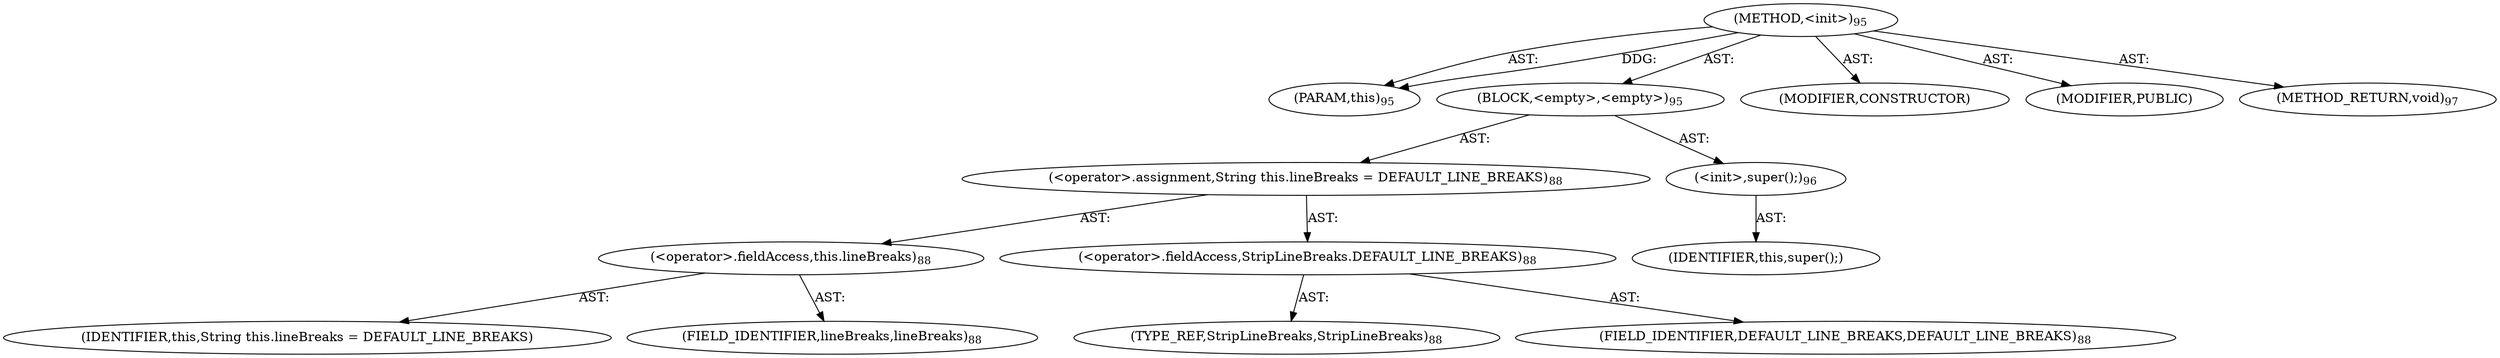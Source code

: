 digraph "&lt;init&gt;" {  
"111669149696" [label = <(METHOD,&lt;init&gt;)<SUB>95</SUB>> ]
"115964116996" [label = <(PARAM,this)<SUB>95</SUB>> ]
"25769803776" [label = <(BLOCK,&lt;empty&gt;,&lt;empty&gt;)<SUB>95</SUB>> ]
"30064771074" [label = <(&lt;operator&gt;.assignment,String this.lineBreaks = DEFAULT_LINE_BREAKS)<SUB>88</SUB>> ]
"30064771075" [label = <(&lt;operator&gt;.fieldAccess,this.lineBreaks)<SUB>88</SUB>> ]
"68719476745" [label = <(IDENTIFIER,this,String this.lineBreaks = DEFAULT_LINE_BREAKS)> ]
"55834574848" [label = <(FIELD_IDENTIFIER,lineBreaks,lineBreaks)<SUB>88</SUB>> ]
"30064771076" [label = <(&lt;operator&gt;.fieldAccess,StripLineBreaks.DEFAULT_LINE_BREAKS)<SUB>88</SUB>> ]
"180388626432" [label = <(TYPE_REF,StripLineBreaks,StripLineBreaks)<SUB>88</SUB>> ]
"55834574849" [label = <(FIELD_IDENTIFIER,DEFAULT_LINE_BREAKS,DEFAULT_LINE_BREAKS)<SUB>88</SUB>> ]
"30064771072" [label = <(&lt;init&gt;,super();)<SUB>96</SUB>> ]
"68719476742" [label = <(IDENTIFIER,this,super();)> ]
"133143986181" [label = <(MODIFIER,CONSTRUCTOR)> ]
"133143986182" [label = <(MODIFIER,PUBLIC)> ]
"128849018880" [label = <(METHOD_RETURN,void)<SUB>97</SUB>> ]
  "111669149696" -> "115964116996"  [ label = "AST: "] 
  "111669149696" -> "25769803776"  [ label = "AST: "] 
  "111669149696" -> "133143986181"  [ label = "AST: "] 
  "111669149696" -> "133143986182"  [ label = "AST: "] 
  "111669149696" -> "128849018880"  [ label = "AST: "] 
  "25769803776" -> "30064771074"  [ label = "AST: "] 
  "25769803776" -> "30064771072"  [ label = "AST: "] 
  "30064771074" -> "30064771075"  [ label = "AST: "] 
  "30064771074" -> "30064771076"  [ label = "AST: "] 
  "30064771075" -> "68719476745"  [ label = "AST: "] 
  "30064771075" -> "55834574848"  [ label = "AST: "] 
  "30064771076" -> "180388626432"  [ label = "AST: "] 
  "30064771076" -> "55834574849"  [ label = "AST: "] 
  "30064771072" -> "68719476742"  [ label = "AST: "] 
  "111669149696" -> "115964116996"  [ label = "DDG: "] 
}
